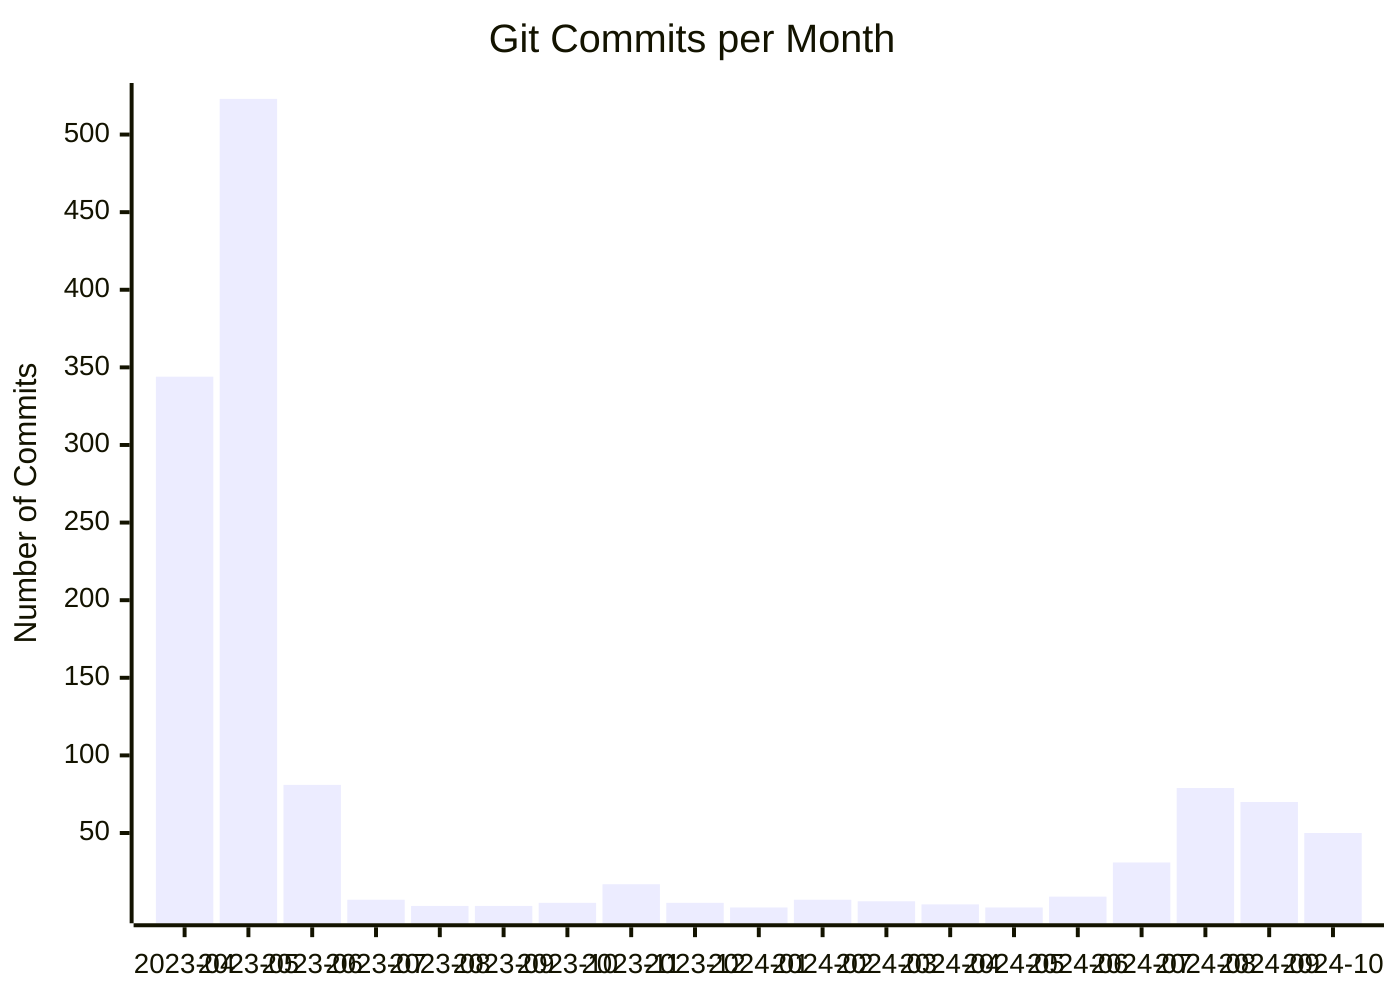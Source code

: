 xychart-beta
    title "Git Commits per Month"
    x-axis [ 2023-04, 2023-05, 2023-06, 2023-07, 2023-08, 2023-09, 2023-10, 2023-11, 2023-12, 2024-01, 2024-02, 2024-03, 2024-04, 2024-05, 2024-06, 2024-07, 2024-08, 2024-09, 2024-10 ]
    y-axis "Number of Commits"
    bar    [ 344, 523, 81, 7, 3, 3, 5, 17, 5, 2, 7, 6, 4, 2, 9, 31, 79, 70, 50 ]
    %%line [ 344, 523, 81, 7, 3, 3, 5, 17, 5, 2, 7, 6, 4, 2, 9, 31, 79, 70, 50 ]
